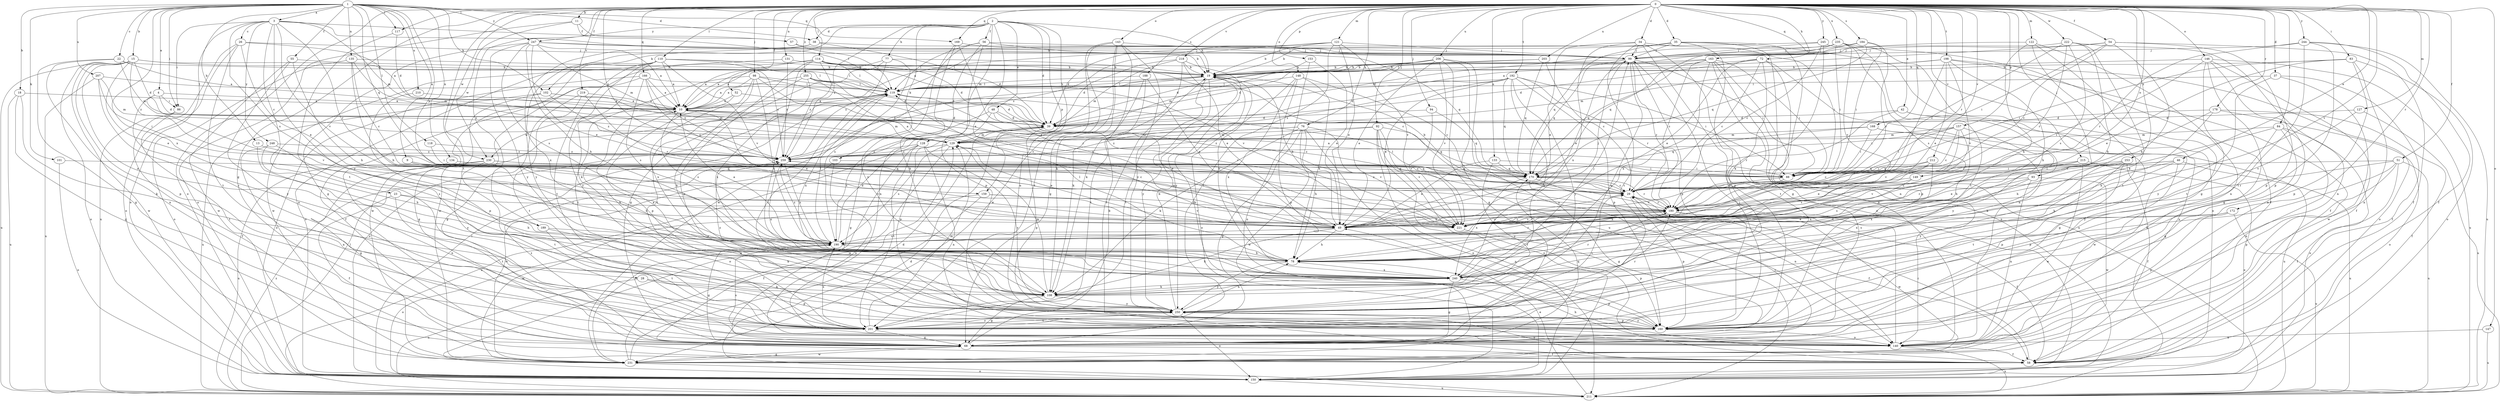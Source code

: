 strict digraph  {
0;
1;
2;
3;
4;
9;
10;
11;
13;
15;
18;
19;
22;
23;
26;
28;
29;
34;
35;
37;
38;
39;
42;
46;
48;
49;
51;
52;
54;
55;
56;
57;
58;
68;
72;
76;
77;
78;
83;
84;
86;
88;
92;
93;
94;
98;
99;
101;
102;
103;
108;
110;
114;
117;
118;
119;
121;
122;
127;
128;
129;
131;
133;
134;
135;
140;
143;
146;
147;
148;
149;
150;
153;
157;
159;
160;
163;
166;
168;
169;
170;
172;
178;
180;
184;
188;
189;
190;
192;
198;
201;
203;
206;
207;
210;
211;
212;
215;
218;
219;
221;
222;
230;
231;
235;
240;
244;
245;
247;
248;
250;
253;
255;
259;
0 -> 11  [label=b];
0 -> 34  [label=d];
0 -> 35  [label=d];
0 -> 37  [label=d];
0 -> 42  [label=e];
0 -> 46  [label=e];
0 -> 51  [label=f];
0 -> 52  [label=f];
0 -> 54  [label=f];
0 -> 68  [label=g];
0 -> 72  [label=h];
0 -> 76  [label=h];
0 -> 83  [label=i];
0 -> 84  [label=i];
0 -> 92  [label=j];
0 -> 93  [label=j];
0 -> 94  [label=j];
0 -> 98  [label=j];
0 -> 110  [label=l];
0 -> 114  [label=l];
0 -> 117  [label=l];
0 -> 121  [label=m];
0 -> 122  [label=m];
0 -> 127  [label=m];
0 -> 131  [label=n];
0 -> 133  [label=n];
0 -> 143  [label=o];
0 -> 146  [label=o];
0 -> 147  [label=o];
0 -> 148  [label=o];
0 -> 149  [label=o];
0 -> 150  [label=o];
0 -> 153  [label=p];
0 -> 157  [label=p];
0 -> 163  [label=q];
0 -> 166  [label=q];
0 -> 168  [label=q];
0 -> 169  [label=q];
0 -> 172  [label=r];
0 -> 178  [label=r];
0 -> 180  [label=r];
0 -> 184  [label=s];
0 -> 188  [label=s];
0 -> 189  [label=s];
0 -> 192  [label=t];
0 -> 198  [label=t];
0 -> 201  [label=t];
0 -> 203  [label=u];
0 -> 206  [label=u];
0 -> 212  [label=v];
0 -> 215  [label=v];
0 -> 218  [label=v];
0 -> 219  [label=v];
0 -> 221  [label=v];
0 -> 222  [label=w];
0 -> 230  [label=w];
0 -> 235  [label=x];
0 -> 244  [label=y];
0 -> 245  [label=y];
0 -> 253  [label=z];
0 -> 255  [label=z];
0 -> 259  [label=z];
1 -> 3  [label=a];
1 -> 4  [label=a];
1 -> 9  [label=a];
1 -> 13  [label=b];
1 -> 15  [label=b];
1 -> 18  [label=b];
1 -> 22  [label=c];
1 -> 38  [label=d];
1 -> 55  [label=f];
1 -> 86  [label=i];
1 -> 101  [label=k];
1 -> 102  [label=k];
1 -> 117  [label=l];
1 -> 118  [label=l];
1 -> 134  [label=n];
1 -> 135  [label=n];
1 -> 159  [label=p];
1 -> 169  [label=q];
1 -> 170  [label=q];
1 -> 207  [label=u];
1 -> 210  [label=u];
1 -> 240  [label=x];
1 -> 247  [label=y];
2 -> 19  [label=b];
2 -> 38  [label=d];
2 -> 39  [label=d];
2 -> 48  [label=e];
2 -> 49  [label=e];
2 -> 56  [label=f];
2 -> 77  [label=h];
2 -> 102  [label=k];
2 -> 103  [label=k];
2 -> 128  [label=m];
2 -> 140  [label=n];
2 -> 159  [label=p];
2 -> 247  [label=y];
2 -> 259  [label=z];
3 -> 19  [label=b];
3 -> 23  [label=c];
3 -> 26  [label=c];
3 -> 57  [label=f];
3 -> 86  [label=i];
3 -> 129  [label=m];
3 -> 150  [label=o];
3 -> 180  [label=r];
3 -> 189  [label=s];
3 -> 221  [label=v];
3 -> 248  [label=y];
3 -> 250  [label=y];
4 -> 10  [label=a];
4 -> 28  [label=c];
4 -> 39  [label=d];
4 -> 86  [label=i];
4 -> 221  [label=v];
9 -> 29  [label=c];
9 -> 78  [label=h];
9 -> 170  [label=q];
9 -> 221  [label=v];
10 -> 39  [label=d];
10 -> 49  [label=e];
10 -> 108  [label=k];
10 -> 129  [label=m];
10 -> 190  [label=s];
10 -> 230  [label=w];
11 -> 57  [label=f];
11 -> 119  [label=l];
11 -> 150  [label=o];
11 -> 230  [label=w];
13 -> 250  [label=y];
13 -> 259  [label=z];
15 -> 19  [label=b];
15 -> 39  [label=d];
15 -> 49  [label=e];
15 -> 119  [label=l];
15 -> 150  [label=o];
15 -> 160  [label=p];
15 -> 211  [label=u];
15 -> 231  [label=w];
15 -> 240  [label=x];
15 -> 259  [label=z];
18 -> 10  [label=a];
18 -> 68  [label=g];
18 -> 108  [label=k];
18 -> 211  [label=u];
19 -> 119  [label=l];
19 -> 201  [label=t];
19 -> 250  [label=y];
19 -> 259  [label=z];
22 -> 10  [label=a];
22 -> 19  [label=b];
22 -> 68  [label=g];
22 -> 129  [label=m];
22 -> 140  [label=n];
23 -> 58  [label=f];
23 -> 78  [label=h];
23 -> 180  [label=r];
23 -> 201  [label=t];
26 -> 10  [label=a];
26 -> 49  [label=e];
26 -> 99  [label=j];
26 -> 150  [label=o];
26 -> 201  [label=t];
26 -> 211  [label=u];
28 -> 108  [label=k];
28 -> 160  [label=p];
28 -> 211  [label=u];
29 -> 19  [label=b];
29 -> 58  [label=f];
29 -> 160  [label=p];
29 -> 180  [label=r];
29 -> 259  [label=z];
34 -> 49  [label=e];
34 -> 88  [label=i];
34 -> 99  [label=j];
34 -> 150  [label=o];
34 -> 160  [label=p];
34 -> 201  [label=t];
34 -> 240  [label=x];
35 -> 10  [label=a];
35 -> 68  [label=g];
35 -> 99  [label=j];
35 -> 119  [label=l];
35 -> 140  [label=n];
35 -> 160  [label=p];
35 -> 170  [label=q];
35 -> 211  [label=u];
37 -> 58  [label=f];
37 -> 119  [label=l];
37 -> 231  [label=w];
37 -> 250  [label=y];
38 -> 39  [label=d];
38 -> 99  [label=j];
38 -> 240  [label=x];
38 -> 250  [label=y];
39 -> 129  [label=m];
39 -> 160  [label=p];
39 -> 190  [label=s];
42 -> 39  [label=d];
42 -> 68  [label=g];
42 -> 180  [label=r];
42 -> 250  [label=y];
46 -> 49  [label=e];
46 -> 78  [label=h];
46 -> 88  [label=i];
46 -> 160  [label=p];
46 -> 170  [label=q];
46 -> 211  [label=u];
48 -> 29  [label=c];
48 -> 39  [label=d];
48 -> 49  [label=e];
48 -> 68  [label=g];
48 -> 160  [label=p];
49 -> 19  [label=b];
49 -> 78  [label=h];
49 -> 99  [label=j];
49 -> 108  [label=k];
49 -> 190  [label=s];
51 -> 58  [label=f];
51 -> 88  [label=i];
51 -> 108  [label=k];
51 -> 160  [label=p];
51 -> 180  [label=r];
51 -> 211  [label=u];
52 -> 10  [label=a];
52 -> 39  [label=d];
52 -> 160  [label=p];
54 -> 10  [label=a];
54 -> 29  [label=c];
54 -> 58  [label=f];
54 -> 78  [label=h];
54 -> 88  [label=i];
54 -> 99  [label=j];
54 -> 160  [label=p];
55 -> 19  [label=b];
55 -> 78  [label=h];
55 -> 140  [label=n];
55 -> 231  [label=w];
56 -> 99  [label=j];
56 -> 119  [label=l];
56 -> 140  [label=n];
56 -> 160  [label=p];
56 -> 170  [label=q];
56 -> 231  [label=w];
57 -> 99  [label=j];
57 -> 119  [label=l];
58 -> 29  [label=c];
58 -> 78  [label=h];
58 -> 250  [label=y];
68 -> 19  [label=b];
68 -> 29  [label=c];
68 -> 58  [label=f];
68 -> 170  [label=q];
68 -> 231  [label=w];
68 -> 259  [label=z];
72 -> 19  [label=b];
72 -> 29  [label=c];
72 -> 39  [label=d];
72 -> 49  [label=e];
72 -> 140  [label=n];
72 -> 160  [label=p];
72 -> 201  [label=t];
76 -> 68  [label=g];
76 -> 78  [label=h];
76 -> 108  [label=k];
76 -> 129  [label=m];
76 -> 150  [label=o];
76 -> 221  [label=v];
76 -> 231  [label=w];
76 -> 259  [label=z];
77 -> 10  [label=a];
77 -> 19  [label=b];
77 -> 68  [label=g];
77 -> 190  [label=s];
77 -> 259  [label=z];
78 -> 19  [label=b];
78 -> 119  [label=l];
78 -> 240  [label=x];
78 -> 250  [label=y];
83 -> 19  [label=b];
83 -> 49  [label=e];
83 -> 88  [label=i];
83 -> 140  [label=n];
83 -> 150  [label=o];
83 -> 160  [label=p];
84 -> 68  [label=g];
84 -> 78  [label=h];
84 -> 129  [label=m];
84 -> 140  [label=n];
84 -> 150  [label=o];
84 -> 250  [label=y];
86 -> 58  [label=f];
86 -> 201  [label=t];
88 -> 10  [label=a];
88 -> 78  [label=h];
88 -> 221  [label=v];
92 -> 58  [label=f];
92 -> 129  [label=m];
92 -> 150  [label=o];
92 -> 170  [label=q];
92 -> 211  [label=u];
92 -> 221  [label=v];
92 -> 259  [label=z];
93 -> 29  [label=c];
93 -> 140  [label=n];
93 -> 180  [label=r];
93 -> 231  [label=w];
93 -> 240  [label=x];
94 -> 39  [label=d];
94 -> 170  [label=q];
94 -> 221  [label=v];
98 -> 10  [label=a];
98 -> 39  [label=d];
98 -> 108  [label=k];
98 -> 119  [label=l];
98 -> 190  [label=s];
98 -> 201  [label=t];
98 -> 221  [label=v];
98 -> 240  [label=x];
99 -> 19  [label=b];
99 -> 49  [label=e];
99 -> 88  [label=i];
99 -> 160  [label=p];
99 -> 170  [label=q];
99 -> 180  [label=r];
99 -> 250  [label=y];
101 -> 150  [label=o];
101 -> 170  [label=q];
102 -> 10  [label=a];
102 -> 68  [label=g];
102 -> 129  [label=m];
102 -> 211  [label=u];
102 -> 259  [label=z];
103 -> 140  [label=n];
103 -> 170  [label=q];
103 -> 231  [label=w];
108 -> 10  [label=a];
108 -> 68  [label=g];
108 -> 129  [label=m];
108 -> 250  [label=y];
108 -> 259  [label=z];
110 -> 10  [label=a];
110 -> 19  [label=b];
110 -> 108  [label=k];
110 -> 119  [label=l];
110 -> 150  [label=o];
110 -> 201  [label=t];
110 -> 221  [label=v];
110 -> 231  [label=w];
110 -> 250  [label=y];
110 -> 259  [label=z];
114 -> 10  [label=a];
114 -> 19  [label=b];
114 -> 29  [label=c];
114 -> 39  [label=d];
114 -> 119  [label=l];
114 -> 160  [label=p];
114 -> 221  [label=v];
114 -> 231  [label=w];
114 -> 240  [label=x];
114 -> 259  [label=z];
117 -> 39  [label=d];
117 -> 201  [label=t];
118 -> 88  [label=i];
118 -> 259  [label=z];
119 -> 10  [label=a];
119 -> 19  [label=b];
119 -> 150  [label=o];
119 -> 221  [label=v];
119 -> 240  [label=x];
121 -> 19  [label=b];
121 -> 39  [label=d];
121 -> 49  [label=e];
121 -> 99  [label=j];
121 -> 201  [label=t];
121 -> 221  [label=v];
121 -> 259  [label=z];
122 -> 68  [label=g];
122 -> 78  [label=h];
122 -> 99  [label=j];
122 -> 140  [label=n];
122 -> 201  [label=t];
127 -> 39  [label=d];
127 -> 211  [label=u];
127 -> 221  [label=v];
128 -> 140  [label=n];
128 -> 201  [label=t];
128 -> 211  [label=u];
128 -> 231  [label=w];
128 -> 250  [label=y];
128 -> 259  [label=z];
129 -> 10  [label=a];
129 -> 49  [label=e];
129 -> 150  [label=o];
129 -> 190  [label=s];
129 -> 259  [label=z];
131 -> 19  [label=b];
131 -> 231  [label=w];
131 -> 259  [label=z];
133 -> 49  [label=e];
133 -> 88  [label=i];
133 -> 170  [label=q];
133 -> 250  [label=y];
134 -> 88  [label=i];
134 -> 140  [label=n];
135 -> 19  [label=b];
135 -> 29  [label=c];
135 -> 78  [label=h];
135 -> 129  [label=m];
135 -> 150  [label=o];
140 -> 58  [label=f];
140 -> 99  [label=j];
140 -> 190  [label=s];
140 -> 211  [label=u];
143 -> 58  [label=f];
143 -> 68  [label=g];
143 -> 99  [label=j];
143 -> 108  [label=k];
143 -> 201  [label=t];
143 -> 231  [label=w];
143 -> 250  [label=y];
146 -> 19  [label=b];
146 -> 58  [label=f];
146 -> 68  [label=g];
146 -> 140  [label=n];
146 -> 180  [label=r];
146 -> 201  [label=t];
146 -> 211  [label=u];
147 -> 140  [label=n];
147 -> 211  [label=u];
148 -> 29  [label=c];
148 -> 78  [label=h];
148 -> 119  [label=l];
148 -> 150  [label=o];
148 -> 160  [label=p];
148 -> 240  [label=x];
149 -> 29  [label=c];
149 -> 190  [label=s];
149 -> 221  [label=v];
150 -> 119  [label=l];
150 -> 211  [label=u];
153 -> 19  [label=b];
153 -> 49  [label=e];
153 -> 150  [label=o];
157 -> 29  [label=c];
157 -> 78  [label=h];
157 -> 88  [label=i];
157 -> 108  [label=k];
157 -> 129  [label=m];
157 -> 221  [label=v];
157 -> 259  [label=z];
159 -> 58  [label=f];
159 -> 180  [label=r];
159 -> 221  [label=v];
159 -> 231  [label=w];
160 -> 19  [label=b];
160 -> 140  [label=n];
160 -> 250  [label=y];
163 -> 19  [label=b];
163 -> 29  [label=c];
163 -> 39  [label=d];
163 -> 88  [label=i];
163 -> 140  [label=n];
163 -> 150  [label=o];
163 -> 170  [label=q];
163 -> 211  [label=u];
163 -> 240  [label=x];
166 -> 10  [label=a];
166 -> 29  [label=c];
166 -> 58  [label=f];
166 -> 119  [label=l];
166 -> 150  [label=o];
166 -> 190  [label=s];
166 -> 259  [label=z];
168 -> 88  [label=i];
168 -> 129  [label=m];
168 -> 170  [label=q];
168 -> 211  [label=u];
168 -> 231  [label=w];
169 -> 49  [label=e];
169 -> 99  [label=j];
169 -> 108  [label=k];
169 -> 250  [label=y];
170 -> 29  [label=c];
170 -> 68  [label=g];
170 -> 140  [label=n];
170 -> 180  [label=r];
170 -> 240  [label=x];
170 -> 259  [label=z];
172 -> 49  [label=e];
172 -> 160  [label=p];
172 -> 190  [label=s];
172 -> 211  [label=u];
178 -> 39  [label=d];
178 -> 58  [label=f];
178 -> 78  [label=h];
178 -> 150  [label=o];
178 -> 221  [label=v];
180 -> 49  [label=e];
180 -> 58  [label=f];
180 -> 119  [label=l];
180 -> 221  [label=v];
180 -> 231  [label=w];
184 -> 88  [label=i];
184 -> 99  [label=j];
184 -> 119  [label=l];
184 -> 170  [label=q];
184 -> 180  [label=r];
188 -> 49  [label=e];
188 -> 108  [label=k];
188 -> 119  [label=l];
188 -> 201  [label=t];
189 -> 108  [label=k];
189 -> 190  [label=s];
189 -> 201  [label=t];
190 -> 10  [label=a];
190 -> 29  [label=c];
190 -> 39  [label=d];
190 -> 68  [label=g];
190 -> 78  [label=h];
190 -> 119  [label=l];
190 -> 150  [label=o];
190 -> 180  [label=r];
190 -> 259  [label=z];
192 -> 39  [label=d];
192 -> 49  [label=e];
192 -> 88  [label=i];
192 -> 108  [label=k];
192 -> 119  [label=l];
192 -> 160  [label=p];
192 -> 170  [label=q];
192 -> 180  [label=r];
192 -> 250  [label=y];
192 -> 259  [label=z];
198 -> 19  [label=b];
198 -> 49  [label=e];
198 -> 58  [label=f];
198 -> 78  [label=h];
198 -> 129  [label=m];
198 -> 150  [label=o];
198 -> 180  [label=r];
198 -> 221  [label=v];
201 -> 68  [label=g];
201 -> 129  [label=m];
201 -> 190  [label=s];
201 -> 250  [label=y];
203 -> 19  [label=b];
203 -> 29  [label=c];
203 -> 129  [label=m];
203 -> 170  [label=q];
206 -> 10  [label=a];
206 -> 19  [label=b];
206 -> 39  [label=d];
206 -> 49  [label=e];
206 -> 68  [label=g];
206 -> 140  [label=n];
206 -> 211  [label=u];
206 -> 221  [label=v];
207 -> 88  [label=i];
207 -> 119  [label=l];
207 -> 129  [label=m];
207 -> 211  [label=u];
207 -> 250  [label=y];
210 -> 10  [label=a];
210 -> 160  [label=p];
211 -> 39  [label=d];
211 -> 49  [label=e];
211 -> 119  [label=l];
211 -> 259  [label=z];
212 -> 29  [label=c];
212 -> 49  [label=e];
212 -> 88  [label=i];
212 -> 240  [label=x];
215 -> 88  [label=i];
215 -> 150  [label=o];
215 -> 221  [label=v];
215 -> 231  [label=w];
215 -> 240  [label=x];
218 -> 19  [label=b];
218 -> 39  [label=d];
218 -> 49  [label=e];
218 -> 108  [label=k];
218 -> 129  [label=m];
218 -> 250  [label=y];
219 -> 10  [label=a];
219 -> 68  [label=g];
219 -> 180  [label=r];
219 -> 201  [label=t];
221 -> 129  [label=m];
221 -> 160  [label=p];
221 -> 180  [label=r];
222 -> 29  [label=c];
222 -> 78  [label=h];
222 -> 99  [label=j];
222 -> 108  [label=k];
222 -> 140  [label=n];
222 -> 180  [label=r];
222 -> 190  [label=s];
230 -> 68  [label=g];
230 -> 88  [label=i];
230 -> 170  [label=q];
230 -> 201  [label=t];
230 -> 211  [label=u];
231 -> 39  [label=d];
231 -> 68  [label=g];
231 -> 129  [label=m];
231 -> 150  [label=o];
235 -> 39  [label=d];
235 -> 58  [label=f];
235 -> 88  [label=i];
235 -> 99  [label=j];
235 -> 170  [label=q];
235 -> 190  [label=s];
235 -> 201  [label=t];
235 -> 221  [label=v];
240 -> 68  [label=g];
240 -> 99  [label=j];
240 -> 108  [label=k];
240 -> 160  [label=p];
240 -> 180  [label=r];
244 -> 58  [label=f];
244 -> 99  [label=j];
244 -> 160  [label=p];
244 -> 180  [label=r];
244 -> 201  [label=t];
244 -> 211  [label=u];
245 -> 19  [label=b];
245 -> 29  [label=c];
245 -> 99  [label=j];
245 -> 108  [label=k];
245 -> 150  [label=o];
247 -> 10  [label=a];
247 -> 19  [label=b];
247 -> 49  [label=e];
247 -> 68  [label=g];
247 -> 78  [label=h];
247 -> 99  [label=j];
247 -> 129  [label=m];
247 -> 190  [label=s];
247 -> 250  [label=y];
248 -> 78  [label=h];
248 -> 140  [label=n];
248 -> 190  [label=s];
248 -> 259  [label=z];
250 -> 19  [label=b];
250 -> 29  [label=c];
250 -> 78  [label=h];
250 -> 119  [label=l];
250 -> 150  [label=o];
250 -> 160  [label=p];
250 -> 180  [label=r];
250 -> 201  [label=t];
253 -> 58  [label=f];
253 -> 160  [label=p];
253 -> 170  [label=q];
253 -> 180  [label=r];
253 -> 201  [label=t];
253 -> 240  [label=x];
253 -> 250  [label=y];
255 -> 10  [label=a];
255 -> 39  [label=d];
255 -> 119  [label=l];
255 -> 180  [label=r];
255 -> 201  [label=t];
255 -> 221  [label=v];
255 -> 240  [label=x];
259 -> 170  [label=q];
259 -> 190  [label=s];
259 -> 240  [label=x];
}

